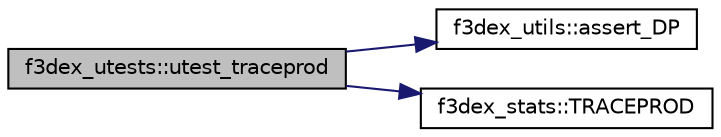 digraph G
{
  edge [fontname="Helvetica",fontsize="10",labelfontname="Helvetica",labelfontsize="10"];
  node [fontname="Helvetica",fontsize="10",shape=record];
  rankdir=LR;
  Node1 [label="f3dex_utests::utest_traceprod",height=0.2,width=0.4,color="black", fillcolor="grey75", style="filled" fontcolor="black"];
  Node1 -> Node2 [color="midnightblue",fontsize="10",style="solid",fontname="Helvetica"];
  Node2 [label="f3dex_utils::assert_DP",height=0.2,width=0.4,color="black", fillcolor="white", style="filled",URL="$namespacef3dex__utils.html#ad4cb6613ee589637f453ef808466a0f9",tooltip="Assert if two doubles are equal."];
  Node1 -> Node3 [color="midnightblue",fontsize="10",style="solid",fontname="Helvetica"];
  Node3 [label="f3dex_stats::TRACEPROD",height=0.2,width=0.4,color="black", fillcolor="white", style="filled",URL="$namespacef3dex__stats.html#ae106140bb309de7d7779b6b086050bf4",tooltip="TRACE of a product of matrices."];
}
